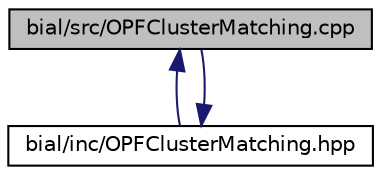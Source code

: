 digraph "bial/src/OPFClusterMatching.cpp"
{
  edge [fontname="Helvetica",fontsize="10",labelfontname="Helvetica",labelfontsize="10"];
  node [fontname="Helvetica",fontsize="10",shape=record];
  Node1 [label="bial/src/OPFClusterMatching.cpp",height=0.2,width=0.4,color="black", fillcolor="grey75", style="filled", fontcolor="black"];
  Node1 -> Node2 [dir="back",color="midnightblue",fontsize="10",style="solid",fontname="Helvetica"];
  Node2 [label="bial/inc/OPFClusterMatching.hpp",height=0.2,width=0.4,color="black", fillcolor="white", style="filled",URL="$_o_p_f_cluster_matching_8hpp.html"];
  Node2 -> Node1 [dir="back",color="midnightblue",fontsize="10",style="solid",fontname="Helvetica"];
}

